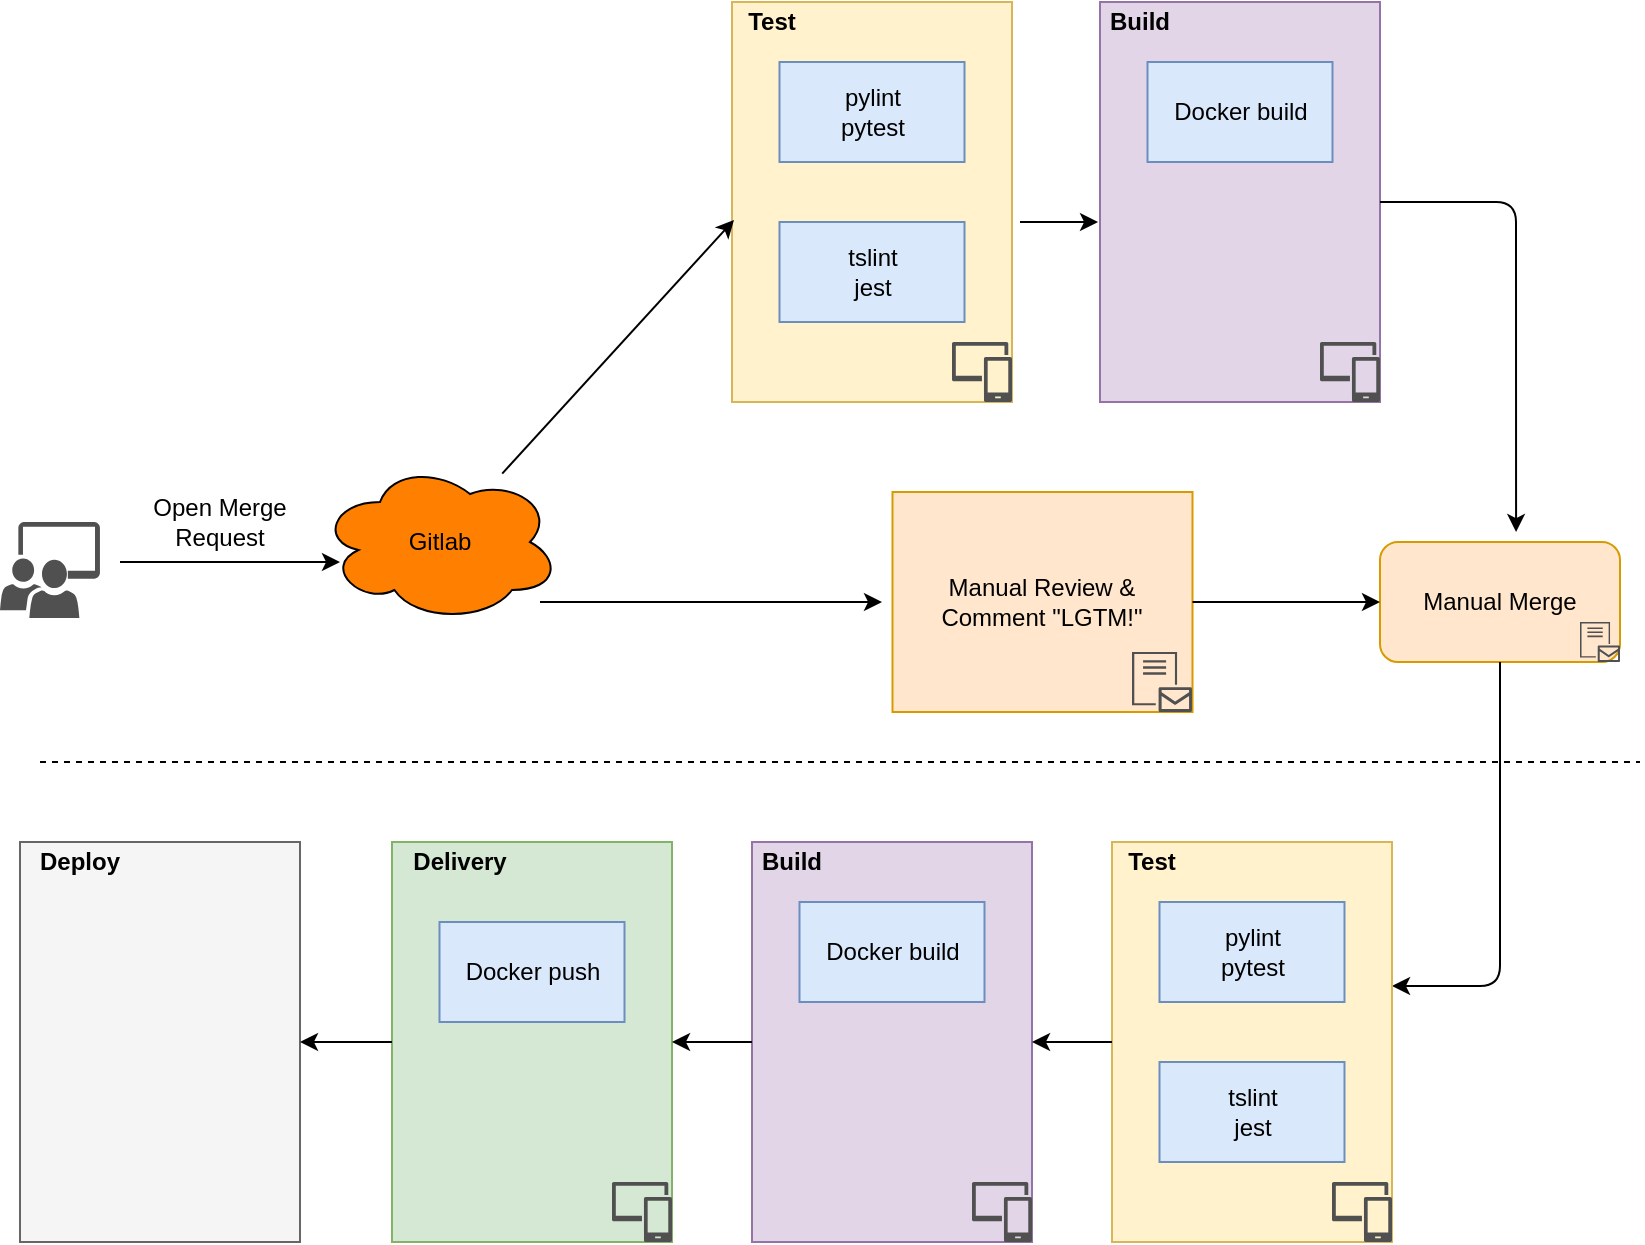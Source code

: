 <mxfile version="13.7.3" type="github">
  <diagram id="7MFqqRCHg5uXiT1dcqxL" name="Page-1">
    <mxGraphModel dx="1422" dy="759" grid="1" gridSize="10" guides="1" tooltips="1" connect="1" arrows="1" fold="1" page="1" pageScale="1" pageWidth="827" pageHeight="1169" math="0" shadow="0">
      <root>
        <mxCell id="0" />
        <mxCell id="1" parent="0" />
        <mxCell id="gCLjXgu428mkZAsLbG3j-2" value="" style="endArrow=classic;html=1;" edge="1" parent="1">
          <mxGeometry width="50" height="50" relative="1" as="geometry">
            <mxPoint x="70" y="300" as="sourcePoint" />
            <mxPoint x="180" y="300" as="targetPoint" />
          </mxGeometry>
        </mxCell>
        <mxCell id="gCLjXgu428mkZAsLbG3j-3" value="Open Merge Request" style="text;html=1;strokeColor=none;fillColor=none;align=center;verticalAlign=middle;whiteSpace=wrap;rounded=0;" vertex="1" parent="1">
          <mxGeometry x="80" y="270" width="80" height="20" as="geometry" />
        </mxCell>
        <mxCell id="gCLjXgu428mkZAsLbG3j-6" value="" style="endArrow=classic;html=1;" edge="1" parent="1">
          <mxGeometry width="50" height="50" relative="1" as="geometry">
            <mxPoint x="280" y="320" as="sourcePoint" />
            <mxPoint x="451" y="320" as="targetPoint" />
            <Array as="points" />
          </mxGeometry>
        </mxCell>
        <mxCell id="gCLjXgu428mkZAsLbG3j-11" value="Manual Merge" style="rounded=1;whiteSpace=wrap;html=1;fillColor=#ffe6cc;strokeColor=#d79b00;" vertex="1" parent="1">
          <mxGeometry x="700" y="290" width="120" height="60" as="geometry" />
        </mxCell>
        <mxCell id="gCLjXgu428mkZAsLbG3j-12" value="" style="endArrow=classic;html=1;entryX=1;entryY=0.36;entryDx=0;entryDy=0;entryPerimeter=0;exitX=0.5;exitY=1;exitDx=0;exitDy=0;" edge="1" parent="1" source="gCLjXgu428mkZAsLbG3j-11" target="gCLjXgu428mkZAsLbG3j-30">
          <mxGeometry width="50" height="50" relative="1" as="geometry">
            <mxPoint x="710" y="340" as="sourcePoint" />
            <mxPoint x="590" y="510" as="targetPoint" />
            <Array as="points">
              <mxPoint x="760" y="512" />
            </Array>
          </mxGeometry>
        </mxCell>
        <mxCell id="gCLjXgu428mkZAsLbG3j-14" value="" style="rounded=0;whiteSpace=wrap;html=1;fillColor=#fff2cc;strokeColor=#d6b656;" vertex="1" parent="1">
          <mxGeometry x="376" y="20" width="140" height="200" as="geometry" />
        </mxCell>
        <mxCell id="gCLjXgu428mkZAsLbG3j-15" value="&lt;div&gt;pylint&lt;/div&gt;&lt;div&gt;pytest&lt;br&gt;&lt;/div&gt;" style="rounded=0;whiteSpace=wrap;html=1;fillColor=#dae8fc;strokeColor=#6c8ebf;" vertex="1" parent="1">
          <mxGeometry x="399.75" y="50" width="92.5" height="50" as="geometry" />
        </mxCell>
        <mxCell id="gCLjXgu428mkZAsLbG3j-16" value="&lt;div&gt;tslint&lt;br&gt;&lt;/div&gt;&lt;div&gt;jest&lt;br&gt;&lt;/div&gt;" style="rounded=0;whiteSpace=wrap;html=1;fillColor=#dae8fc;strokeColor=#6c8ebf;" vertex="1" parent="1">
          <mxGeometry x="399.75" y="130" width="92.5" height="50" as="geometry" />
        </mxCell>
        <mxCell id="gCLjXgu428mkZAsLbG3j-17" value="&lt;b&gt;Test&lt;/b&gt;" style="text;html=1;strokeColor=none;fillColor=none;align=center;verticalAlign=middle;whiteSpace=wrap;rounded=0;" vertex="1" parent="1">
          <mxGeometry x="376" y="20" width="40" height="20" as="geometry" />
        </mxCell>
        <mxCell id="gCLjXgu428mkZAsLbG3j-18" value="" style="rounded=0;whiteSpace=wrap;html=1;fillColor=#e1d5e7;strokeColor=#9673a6;" vertex="1" parent="1">
          <mxGeometry x="560" y="20" width="140" height="200" as="geometry" />
        </mxCell>
        <mxCell id="gCLjXgu428mkZAsLbG3j-19" value="&lt;b&gt;Build&lt;/b&gt;" style="text;html=1;strokeColor=none;fillColor=none;align=center;verticalAlign=middle;whiteSpace=wrap;rounded=0;" vertex="1" parent="1">
          <mxGeometry x="560" y="20" width="40" height="20" as="geometry" />
        </mxCell>
        <mxCell id="gCLjXgu428mkZAsLbG3j-20" value="&lt;div&gt;Docker build&lt;br&gt;&lt;/div&gt;" style="rounded=0;whiteSpace=wrap;html=1;fillColor=#dae8fc;strokeColor=#6c8ebf;" vertex="1" parent="1">
          <mxGeometry x="583.75" y="50" width="92.5" height="50" as="geometry" />
        </mxCell>
        <mxCell id="gCLjXgu428mkZAsLbG3j-24" value="&lt;div&gt;Manual Review &amp;amp; &lt;br&gt;&lt;/div&gt;&lt;div&gt;Comment &quot;LGTM!&quot;&lt;br&gt;&lt;/div&gt;" style="rounded=0;whiteSpace=wrap;html=1;fillColor=#ffe6cc;strokeColor=#d79b00;" vertex="1" parent="1">
          <mxGeometry x="456.25" y="265" width="150" height="110" as="geometry" />
        </mxCell>
        <mxCell id="gCLjXgu428mkZAsLbG3j-30" value="" style="rounded=0;whiteSpace=wrap;html=1;fillColor=#fff2cc;strokeColor=#d6b656;" vertex="1" parent="1">
          <mxGeometry x="566" y="440" width="140" height="200" as="geometry" />
        </mxCell>
        <mxCell id="gCLjXgu428mkZAsLbG3j-31" value="&lt;div&gt;pylint&lt;/div&gt;&lt;div&gt;pytest&lt;br&gt;&lt;/div&gt;" style="rounded=0;whiteSpace=wrap;html=1;fillColor=#dae8fc;strokeColor=#6c8ebf;" vertex="1" parent="1">
          <mxGeometry x="589.75" y="470" width="92.5" height="50" as="geometry" />
        </mxCell>
        <mxCell id="gCLjXgu428mkZAsLbG3j-32" value="&lt;div&gt;tslint&lt;br&gt;&lt;/div&gt;&lt;div&gt;jest&lt;br&gt;&lt;/div&gt;" style="rounded=0;whiteSpace=wrap;html=1;fillColor=#dae8fc;strokeColor=#6c8ebf;" vertex="1" parent="1">
          <mxGeometry x="589.75" y="550" width="92.5" height="50" as="geometry" />
        </mxCell>
        <mxCell id="gCLjXgu428mkZAsLbG3j-33" value="&lt;b&gt;Test&lt;/b&gt;" style="text;html=1;strokeColor=none;fillColor=none;align=center;verticalAlign=middle;whiteSpace=wrap;rounded=0;" vertex="1" parent="1">
          <mxGeometry x="566" y="440" width="40" height="20" as="geometry" />
        </mxCell>
        <mxCell id="gCLjXgu428mkZAsLbG3j-34" value="" style="endArrow=none;dashed=1;html=1;" edge="1" parent="1">
          <mxGeometry width="50" height="50" relative="1" as="geometry">
            <mxPoint x="30" y="400" as="sourcePoint" />
            <mxPoint x="830" y="400" as="targetPoint" />
          </mxGeometry>
        </mxCell>
        <mxCell id="gCLjXgu428mkZAsLbG3j-35" value="" style="rounded=0;whiteSpace=wrap;html=1;fillColor=#e1d5e7;strokeColor=#9673a6;" vertex="1" parent="1">
          <mxGeometry x="386" y="440" width="140" height="200" as="geometry" />
        </mxCell>
        <mxCell id="gCLjXgu428mkZAsLbG3j-36" value="&lt;b&gt;Build&lt;/b&gt;" style="text;html=1;strokeColor=none;fillColor=none;align=center;verticalAlign=middle;whiteSpace=wrap;rounded=0;" vertex="1" parent="1">
          <mxGeometry x="386" y="440" width="40" height="20" as="geometry" />
        </mxCell>
        <mxCell id="gCLjXgu428mkZAsLbG3j-37" value="&lt;div&gt;Docker build&lt;br&gt;&lt;/div&gt;" style="rounded=0;whiteSpace=wrap;html=1;fillColor=#dae8fc;strokeColor=#6c8ebf;" vertex="1" parent="1">
          <mxGeometry x="409.75" y="470" width="92.5" height="50" as="geometry" />
        </mxCell>
        <mxCell id="gCLjXgu428mkZAsLbG3j-39" value="" style="rounded=0;whiteSpace=wrap;html=1;fillColor=#d5e8d4;strokeColor=#82b366;" vertex="1" parent="1">
          <mxGeometry x="206" y="440" width="140" height="200" as="geometry" />
        </mxCell>
        <mxCell id="gCLjXgu428mkZAsLbG3j-40" value="&lt;b&gt;Delivery&lt;/b&gt;" style="text;html=1;strokeColor=none;fillColor=none;align=center;verticalAlign=middle;whiteSpace=wrap;rounded=0;" vertex="1" parent="1">
          <mxGeometry x="220" y="440" width="40" height="20" as="geometry" />
        </mxCell>
        <mxCell id="gCLjXgu428mkZAsLbG3j-49" value="" style="pointerEvents=1;shadow=0;dashed=0;html=1;strokeColor=none;labelPosition=center;verticalLabelPosition=bottom;verticalAlign=top;align=center;fillColor=#505050;shape=mxgraph.mscae.intune.device_group" vertex="1" parent="1">
          <mxGeometry x="676" y="610" width="30" height="30" as="geometry" />
        </mxCell>
        <mxCell id="gCLjXgu428mkZAsLbG3j-51" value="" style="pointerEvents=1;shadow=0;dashed=0;html=1;strokeColor=none;labelPosition=center;verticalLabelPosition=bottom;verticalAlign=top;align=center;fillColor=#505050;shape=mxgraph.mscae.intune.groups" vertex="1" parent="1">
          <mxGeometry x="10" y="280" width="50" height="48" as="geometry" />
        </mxCell>
        <mxCell id="gCLjXgu428mkZAsLbG3j-52" value="" style="pointerEvents=1;shadow=0;dashed=0;html=1;strokeColor=none;labelPosition=center;verticalLabelPosition=bottom;verticalAlign=top;align=center;fillColor=#505050;shape=mxgraph.mscae.intune.intune_email_profiles" vertex="1" parent="1">
          <mxGeometry x="576" y="345" width="30" height="30" as="geometry" />
        </mxCell>
        <mxCell id="gCLjXgu428mkZAsLbG3j-53" value="Gitlab" style="ellipse;shape=cloud;whiteSpace=wrap;html=1;fillColor=#FF8000;" vertex="1" parent="1">
          <mxGeometry x="170" y="250" width="120" height="80" as="geometry" />
        </mxCell>
        <mxCell id="gCLjXgu428mkZAsLbG3j-54" value="" style="endArrow=classic;html=1;entryX=0.007;entryY=0.545;entryDx=0;entryDy=0;entryPerimeter=0;" edge="1" parent="1" source="gCLjXgu428mkZAsLbG3j-53" target="gCLjXgu428mkZAsLbG3j-14">
          <mxGeometry width="50" height="50" relative="1" as="geometry">
            <mxPoint x="290" y="220" as="sourcePoint" />
            <mxPoint x="350" y="180" as="targetPoint" />
          </mxGeometry>
        </mxCell>
        <mxCell id="gCLjXgu428mkZAsLbG3j-55" value="" style="endArrow=classic;html=1;entryX=-0.007;entryY=0.55;entryDx=0;entryDy=0;entryPerimeter=0;" edge="1" parent="1" target="gCLjXgu428mkZAsLbG3j-18">
          <mxGeometry width="50" height="50" relative="1" as="geometry">
            <mxPoint x="520" y="130" as="sourcePoint" />
            <mxPoint x="580" y="110" as="targetPoint" />
          </mxGeometry>
        </mxCell>
        <mxCell id="gCLjXgu428mkZAsLbG3j-57" value="" style="endArrow=classic;html=1;exitX=1;exitY=0.5;exitDx=0;exitDy=0;entryX=0;entryY=0.5;entryDx=0;entryDy=0;" edge="1" parent="1" source="gCLjXgu428mkZAsLbG3j-24" target="gCLjXgu428mkZAsLbG3j-11">
          <mxGeometry width="50" height="50" relative="1" as="geometry">
            <mxPoint x="640" y="330" as="sourcePoint" />
            <mxPoint x="690" y="280" as="targetPoint" />
          </mxGeometry>
        </mxCell>
        <mxCell id="gCLjXgu428mkZAsLbG3j-58" value="" style="endArrow=classic;html=1;exitX=1;exitY=0.5;exitDx=0;exitDy=0;entryX=0.567;entryY=-0.083;entryDx=0;entryDy=0;entryPerimeter=0;" edge="1" parent="1" source="gCLjXgu428mkZAsLbG3j-18" target="gCLjXgu428mkZAsLbG3j-11">
          <mxGeometry width="50" height="50" relative="1" as="geometry">
            <mxPoint x="750" y="160" as="sourcePoint" />
            <mxPoint x="800" y="110" as="targetPoint" />
            <Array as="points">
              <mxPoint x="768" y="120" />
            </Array>
          </mxGeometry>
        </mxCell>
        <mxCell id="gCLjXgu428mkZAsLbG3j-59" value="" style="endArrow=classic;html=1;exitX=0;exitY=0.5;exitDx=0;exitDy=0;entryX=1;entryY=0.5;entryDx=0;entryDy=0;" edge="1" parent="1" source="gCLjXgu428mkZAsLbG3j-30" target="gCLjXgu428mkZAsLbG3j-35">
          <mxGeometry width="50" height="50" relative="1" as="geometry">
            <mxPoint x="796" y="620" as="sourcePoint" />
            <mxPoint x="846" y="570" as="targetPoint" />
          </mxGeometry>
        </mxCell>
        <mxCell id="gCLjXgu428mkZAsLbG3j-60" value="" style="endArrow=classic;html=1;exitX=0;exitY=0.5;exitDx=0;exitDy=0;entryX=1;entryY=0.5;entryDx=0;entryDy=0;" edge="1" parent="1" source="gCLjXgu428mkZAsLbG3j-35" target="gCLjXgu428mkZAsLbG3j-39">
          <mxGeometry width="50" height="50" relative="1" as="geometry">
            <mxPoint x="416" y="550" as="sourcePoint" />
            <mxPoint x="466" y="500" as="targetPoint" />
          </mxGeometry>
        </mxCell>
        <mxCell id="gCLjXgu428mkZAsLbG3j-62" value="&lt;div&gt;Docker push&lt;br&gt;&lt;/div&gt;" style="rounded=0;whiteSpace=wrap;html=1;fillColor=#dae8fc;strokeColor=#6c8ebf;" vertex="1" parent="1">
          <mxGeometry x="229.75" y="480" width="92.5" height="50" as="geometry" />
        </mxCell>
        <mxCell id="gCLjXgu428mkZAsLbG3j-64" value="" style="pointerEvents=1;shadow=0;dashed=0;html=1;strokeColor=none;labelPosition=center;verticalLabelPosition=bottom;verticalAlign=top;align=center;fillColor=#505050;shape=mxgraph.mscae.intune.intune_email_profiles" vertex="1" parent="1">
          <mxGeometry x="800" y="330" width="20" height="20" as="geometry" />
        </mxCell>
        <mxCell id="gCLjXgu428mkZAsLbG3j-65" value="" style="rounded=0;whiteSpace=wrap;html=1;fillColor=#f5f5f5;strokeColor=#666666;fontColor=#333333;" vertex="1" parent="1">
          <mxGeometry x="20" y="440" width="140" height="200" as="geometry" />
        </mxCell>
        <mxCell id="gCLjXgu428mkZAsLbG3j-67" value="&lt;b&gt;Deploy&lt;/b&gt;" style="text;html=1;strokeColor=none;fillColor=none;align=center;verticalAlign=middle;whiteSpace=wrap;rounded=0;" vertex="1" parent="1">
          <mxGeometry x="30" y="440" width="40" height="20" as="geometry" />
        </mxCell>
        <mxCell id="gCLjXgu428mkZAsLbG3j-68" value="" style="endArrow=classic;html=1;exitX=0;exitY=0.5;exitDx=0;exitDy=0;entryX=1;entryY=0.5;entryDx=0;entryDy=0;" edge="1" parent="1" source="gCLjXgu428mkZAsLbG3j-39" target="gCLjXgu428mkZAsLbG3j-65">
          <mxGeometry width="50" height="50" relative="1" as="geometry">
            <mxPoint x="190" y="570" as="sourcePoint" />
            <mxPoint x="240" y="520" as="targetPoint" />
          </mxGeometry>
        </mxCell>
        <mxCell id="gCLjXgu428mkZAsLbG3j-69" value="" style="pointerEvents=1;shadow=0;dashed=0;html=1;strokeColor=none;labelPosition=center;verticalLabelPosition=bottom;verticalAlign=top;align=center;fillColor=#505050;shape=mxgraph.mscae.intune.device_group" vertex="1" parent="1">
          <mxGeometry x="496" y="610" width="30" height="30" as="geometry" />
        </mxCell>
        <mxCell id="gCLjXgu428mkZAsLbG3j-70" value="" style="pointerEvents=1;shadow=0;dashed=0;html=1;strokeColor=none;labelPosition=center;verticalLabelPosition=bottom;verticalAlign=top;align=center;fillColor=#505050;shape=mxgraph.mscae.intune.device_group" vertex="1" parent="1">
          <mxGeometry x="316" y="610" width="30" height="30" as="geometry" />
        </mxCell>
        <mxCell id="gCLjXgu428mkZAsLbG3j-71" value="" style="pointerEvents=1;shadow=0;dashed=0;html=1;strokeColor=none;labelPosition=center;verticalLabelPosition=bottom;verticalAlign=top;align=center;fillColor=#505050;shape=mxgraph.mscae.intune.device_group" vertex="1" parent="1">
          <mxGeometry x="670" y="190" width="30" height="30" as="geometry" />
        </mxCell>
        <mxCell id="gCLjXgu428mkZAsLbG3j-72" value="" style="pointerEvents=1;shadow=0;dashed=0;html=1;strokeColor=none;labelPosition=center;verticalLabelPosition=bottom;verticalAlign=top;align=center;fillColor=#505050;shape=mxgraph.mscae.intune.device_group" vertex="1" parent="1">
          <mxGeometry x="486" y="190" width="30" height="30" as="geometry" />
        </mxCell>
      </root>
    </mxGraphModel>
  </diagram>
</mxfile>
